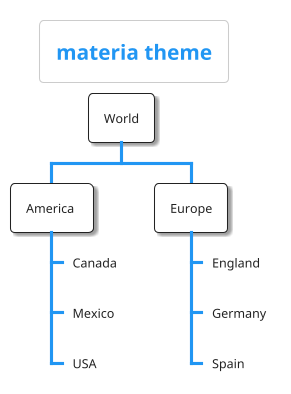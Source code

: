 ' Do not edit
' Theme Gallery
' autogenerated by script
'
@startwbs
!theme materia
title materia theme
* World
** America 
***_ Canada 
***_ Mexico
***_ USA
** Europe
***_  England
***_  Germany
***_  Spain
@endwbs
